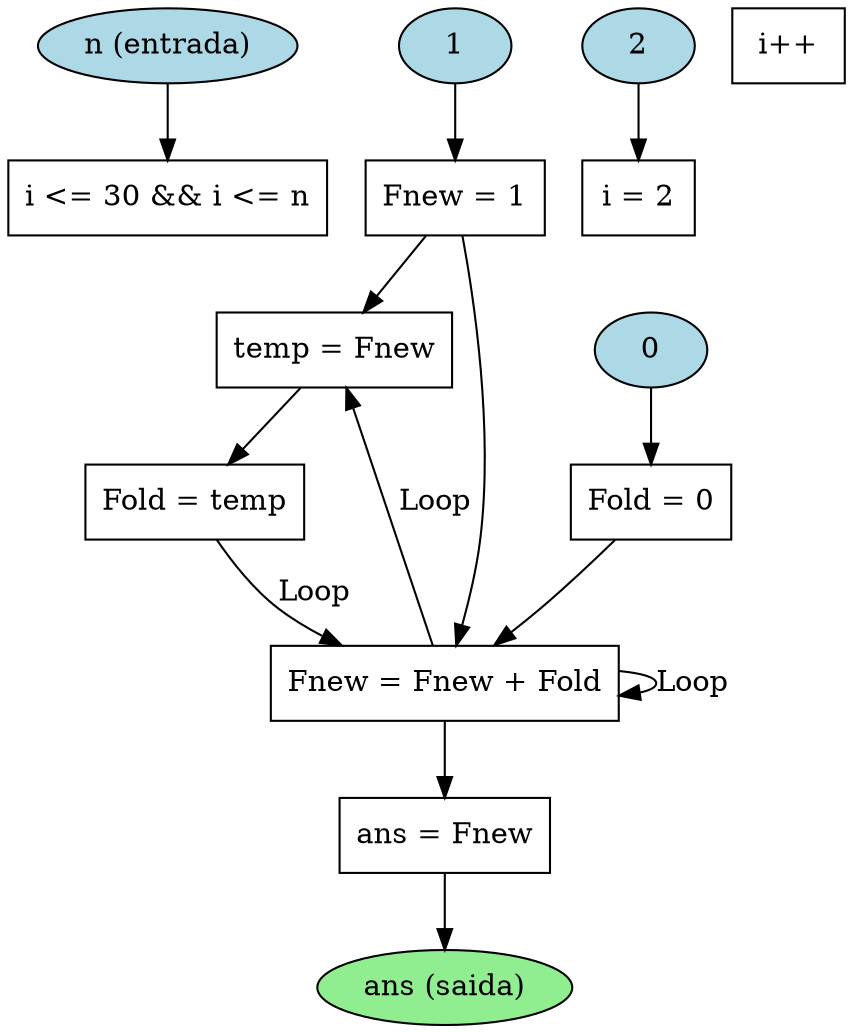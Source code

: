 digraph DFG {
    node [shape=ellipse, style=filled, fillcolor=lightblue];
    n_input [label="n (entrada)"];
    constant_1 [label="1"];
    constant_0 [label="0"];
    constant_2 [label="2"];

    node [shape=box, style=""];
    op_init_Fnew [label="Fnew = 1"];
    op_init_Fold [label="Fold = 0"];
    op_init_i [label="i = 2"];
    op_cond [label="i <= 30 && i <= n"];
    op_temp [label="temp = Fnew"];
    op_Fnew [label="Fnew = Fnew + Fold"];
    op_Fold [label="Fold = temp"];
    op_i_inc [label="i++"];
    op_ans [label="ans = Fnew"];

    node [shape=ellipse, style=filled, fillcolor=lightgreen];
    ans_output [label="ans (saida)"];

    // Fluxo de dados
    n_input -> op_cond;
    constant_1 -> op_init_Fnew;
    constant_0 -> op_init_Fold;
    constant_2 -> op_init_i;
    op_init_Fnew -> op_temp;
    op_init_Fnew -> op_Fnew;
    op_init_Fold -> op_Fnew;
    op_temp -> op_Fold;
    op_Fnew -> op_temp [label="Loop"];
    op_Fnew -> op_Fnew [label="Loop"];
    op_Fold -> op_Fnew [label="Loop"];
    op_Fnew -> op_ans;
    op_ans -> ans_output;
}